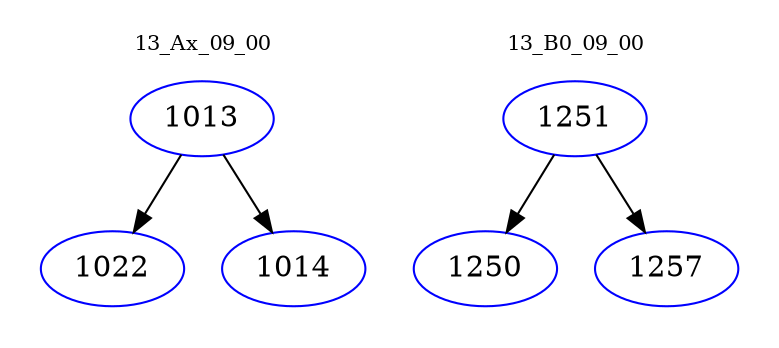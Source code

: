 digraph{
subgraph cluster_0 {
color = white
label = "13_Ax_09_00";
fontsize=10;
T0_1013 [label="1013", color="blue"]
T0_1013 -> T0_1022 [color="black"]
T0_1022 [label="1022", color="blue"]
T0_1013 -> T0_1014 [color="black"]
T0_1014 [label="1014", color="blue"]
}
subgraph cluster_1 {
color = white
label = "13_B0_09_00";
fontsize=10;
T1_1251 [label="1251", color="blue"]
T1_1251 -> T1_1250 [color="black"]
T1_1250 [label="1250", color="blue"]
T1_1251 -> T1_1257 [color="black"]
T1_1257 [label="1257", color="blue"]
}
}
